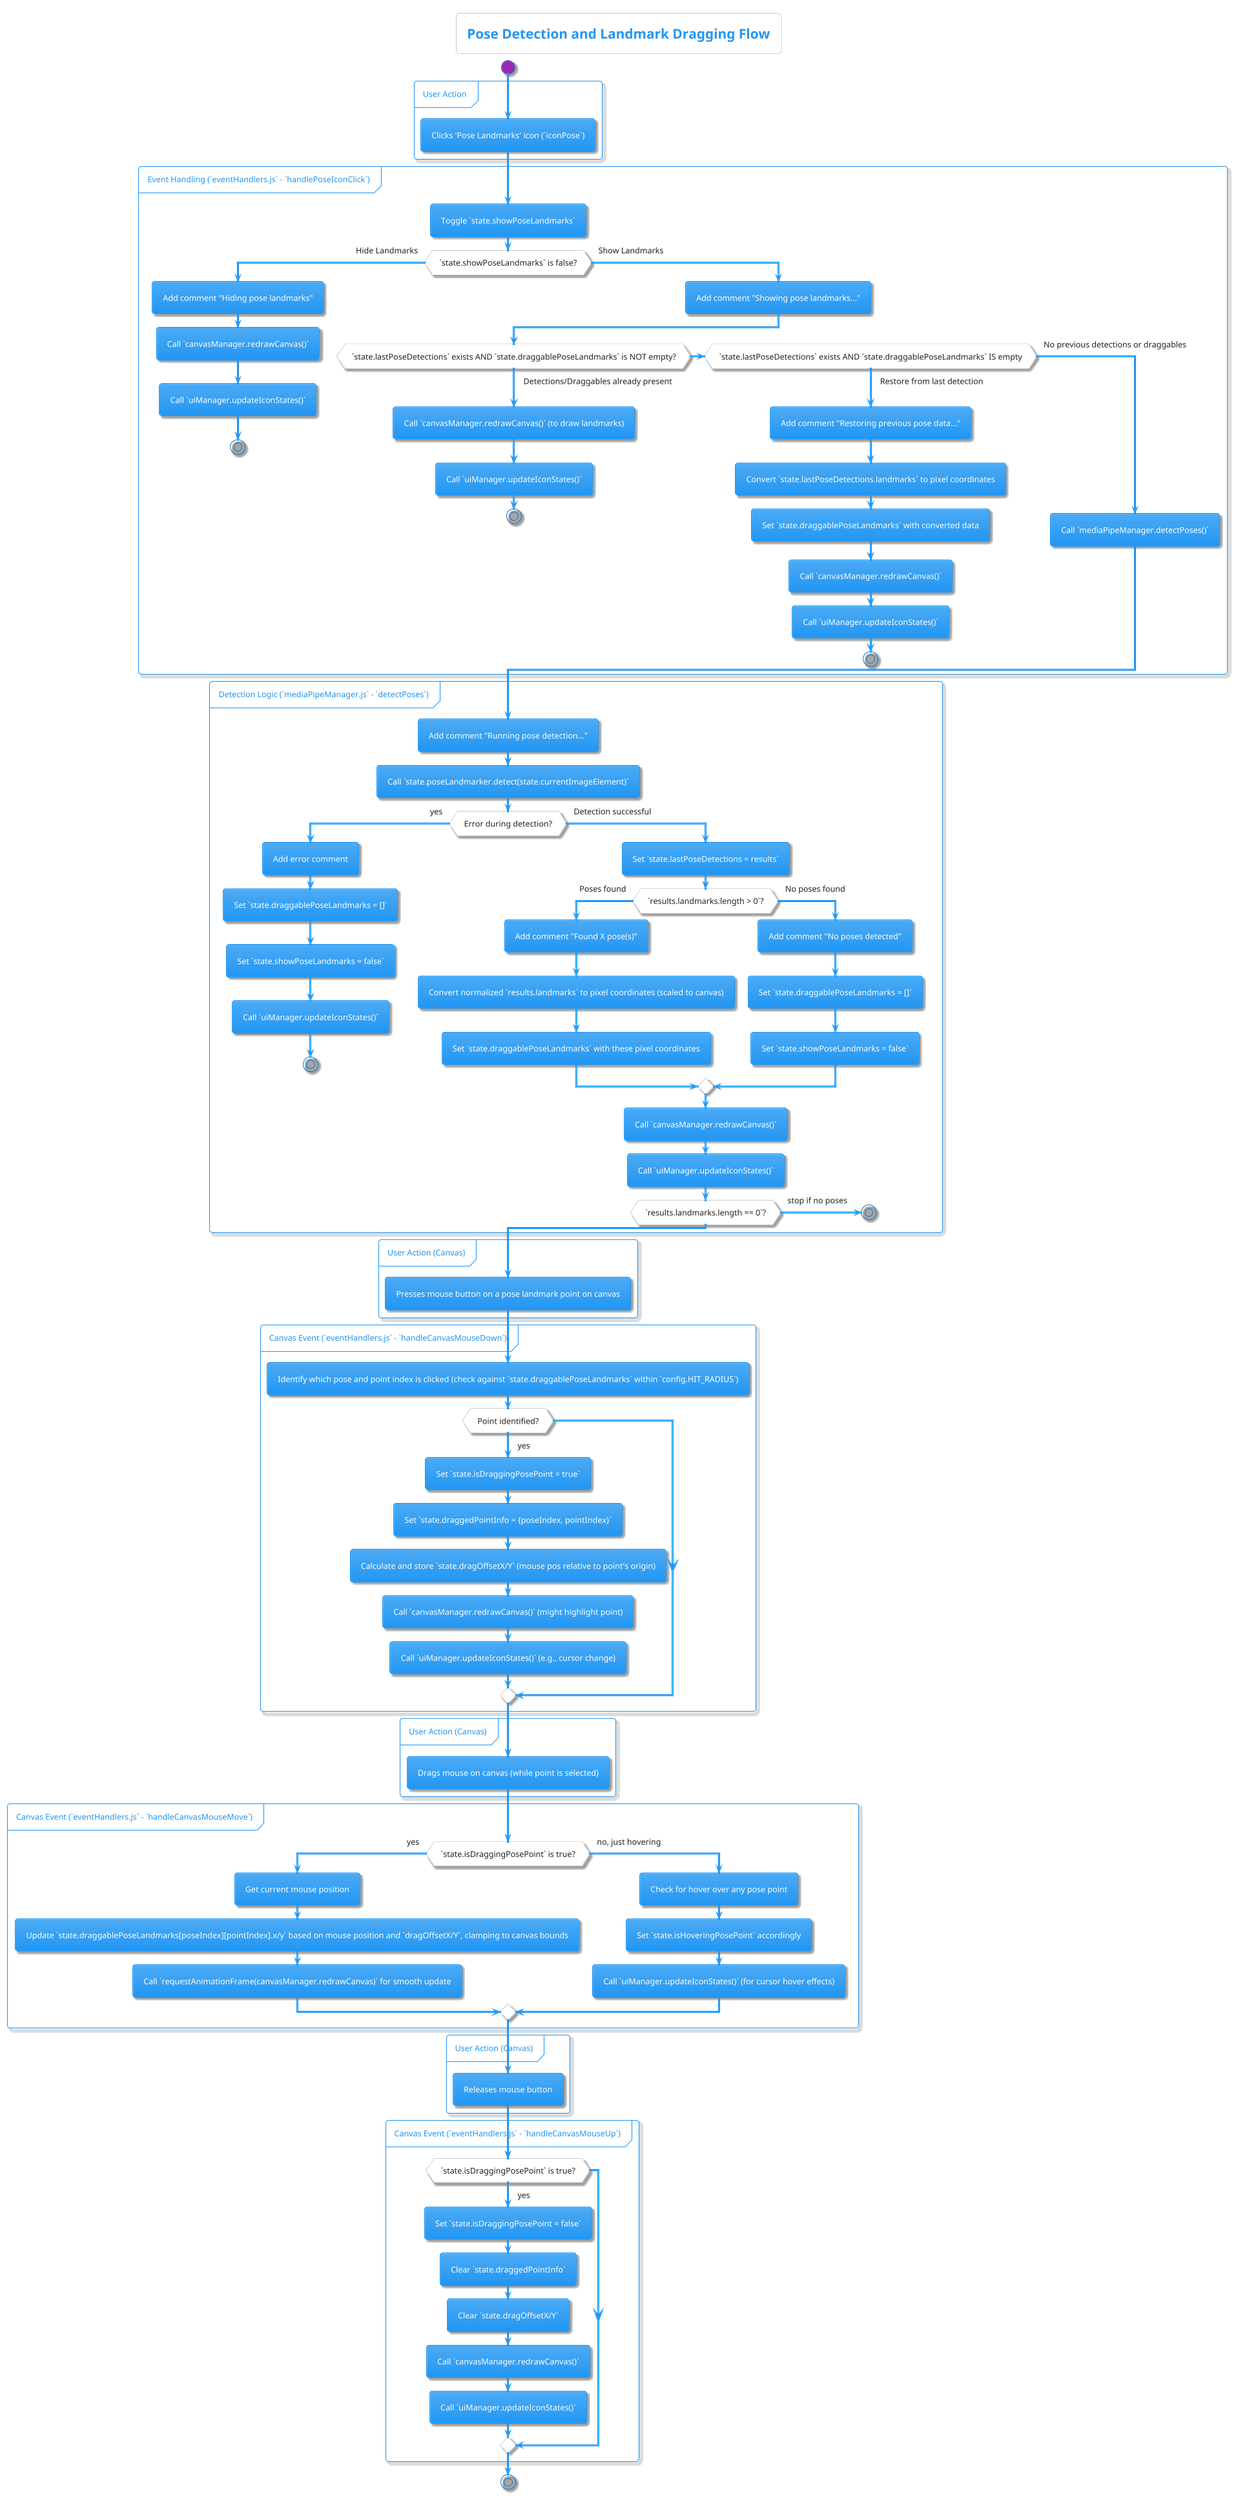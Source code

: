 @startuml Pose Detection and Dragging Flow
!theme materia

title Pose Detection and Landmark Dragging Flow

start

partition "User Action" {
  :Clicks 'Pose Landmarks' icon (`iconPose`);
}

partition "Event Handling (`eventHandlers.js` - `handlePoseIconClick`)" {
  :Toggle `state.showPoseLandmarks`;
  if (`state.showPoseLandmarks` is false?) then (Hide Landmarks)
    :Add comment "Hiding pose landmarks";
    :Call `canvasManager.redrawCanvas()`;
    :Call `uiManager.updateIconStates()`;
    stop
  else (Show Landmarks)
    :Add comment "Showing pose landmarks...";
    if (`state.lastPoseDetections` exists AND `state.draggablePoseLandmarks` is NOT empty?) then (Detections/Draggables already present)
      :Call `canvasManager.redrawCanvas()` (to draw landmarks);
      :Call `uiManager.updateIconStates()`;
      stop
    else if (`state.lastPoseDetections` exists AND `state.draggablePoseLandmarks` IS empty) then (Restore from last detection)
      :Add comment "Restoring previous pose data...";
      :Convert `state.lastPoseDetections.landmarks` to pixel coordinates;
      :Set `state.draggablePoseLandmarks` with converted data;
      :Call `canvasManager.redrawCanvas()`;
      :Call `uiManager.updateIconStates()`;
      stop
    else (No previous detections or draggables)
      :Call `mediaPipeManager.detectPoses()`;
    endif
  endif
}

partition "Detection Logic (`mediaPipeManager.js` - `detectPoses`)" {
  :Add comment "Running pose detection...";
  :Call `state.poseLandmarker.detect(state.currentImageElement)`;
  if (Error during detection?) then (yes)
    :Add error comment;
    :Set `state.draggablePoseLandmarks = []`;
    :Set `state.showPoseLandmarks = false`;
    :Call `uiManager.updateIconStates()`;
    stop
  else (Detection successful)
    :Set `state.lastPoseDetections = results`;
    if (`results.landmarks.length > 0`?) then (Poses found)
      :Add comment "Found X pose(s)";
      :Convert normalized `results.landmarks` to pixel coordinates (scaled to canvas);
      :Set `state.draggablePoseLandmarks` with these pixel coordinates;
    else (No poses found)
      :Add comment "No poses detected";
      :Set `state.draggablePoseLandmarks = []`;
      :Set `state.showPoseLandmarks = false`;
    endif
    :Call `canvasManager.redrawCanvas()`;
    :Call `uiManager.updateIconStates()`;
    if (`results.landmarks.length == 0`?) then (stop if no poses)
        stop
    endif
  endif
}

' Interaction for dragging pose points
partition "User Action (Canvas)" {
  :Presses mouse button on a pose landmark point on canvas;
}

partition "Canvas Event (`eventHandlers.js` - `handleCanvasMouseDown`)" {
  :Identify which pose and point index is clicked (check against `state.draggablePoseLandmarks` within `config.HIT_RADIUS`);
  if (Point identified?) then (yes)
    :Set `state.isDraggingPosePoint = true`;
    :Set `state.draggedPointInfo = {poseIndex, pointIndex}`;
    :Calculate and store `state.dragOffsetX/Y` (mouse pos relative to point's origin);
    :Call `canvasManager.redrawCanvas()` (might highlight point);
    :Call `uiManager.updateIconStates()` (e.g., cursor change);
  endif
}

partition "User Action (Canvas)" {
  :Drags mouse on canvas (while point is selected);
}

partition "Canvas Event (`eventHandlers.js` - `handleCanvasMouseMove`)" {
  if (`state.isDraggingPosePoint` is true?) then (yes)
    :Get current mouse position;
    :Update `state.draggablePoseLandmarks[poseIndex][pointIndex].x/y` based on mouse position and `dragOffsetX/Y`, clamping to canvas bounds;
    :Call `requestAnimationFrame(canvasManager.redrawCanvas)` for smooth update;
  else (no, just hovering)
    :Check for hover over any pose point;
    :Set `state.isHoveringPosePoint` accordingly;
    :Call `uiManager.updateIconStates()` (for cursor hover effects);
  endif
}

partition "User Action (Canvas)" {
  :Releases mouse button;
}

partition "Canvas Event (`eventHandlers.js` - `handleCanvasMouseUp`)" {
  if (`state.isDraggingPosePoint` is true?) then (yes)
    :Set `state.isDraggingPosePoint = false`;
    :Clear `state.draggedPointInfo`;
    :Clear `state.dragOffsetX/Y`;
    :Call `canvasManager.redrawCanvas()`;
    :Call `uiManager.updateIconStates()`;
  endif
}

stop
@enduml
